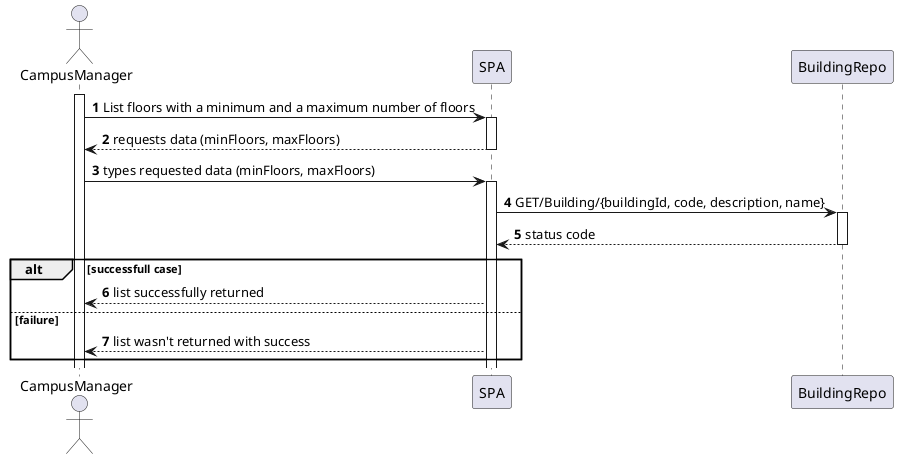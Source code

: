 @startuml
autonumber

Actor CampusManager
activate CampusManager
CampusManager -> SPA : List floors with a minimum and a maximum number of floors
activate SPA

SPA --> CampusManager : requests data (minFloors, maxFloors)
deactivate SPA

CampusManager -> SPA : types requested data (minFloors, maxFloors)

activate SPA
SPA -> BuildingRepo : GET/Building/{buildingId, code, description, name}
activate BuildingRepo

BuildingRepo --> SPA : status code
deactivate BuildingRepo

alt successfull case
    SPA --> CampusManager : list successfully returned
else failure
    SPA --> CampusManager : list wasn't returned with success
end


@enduml